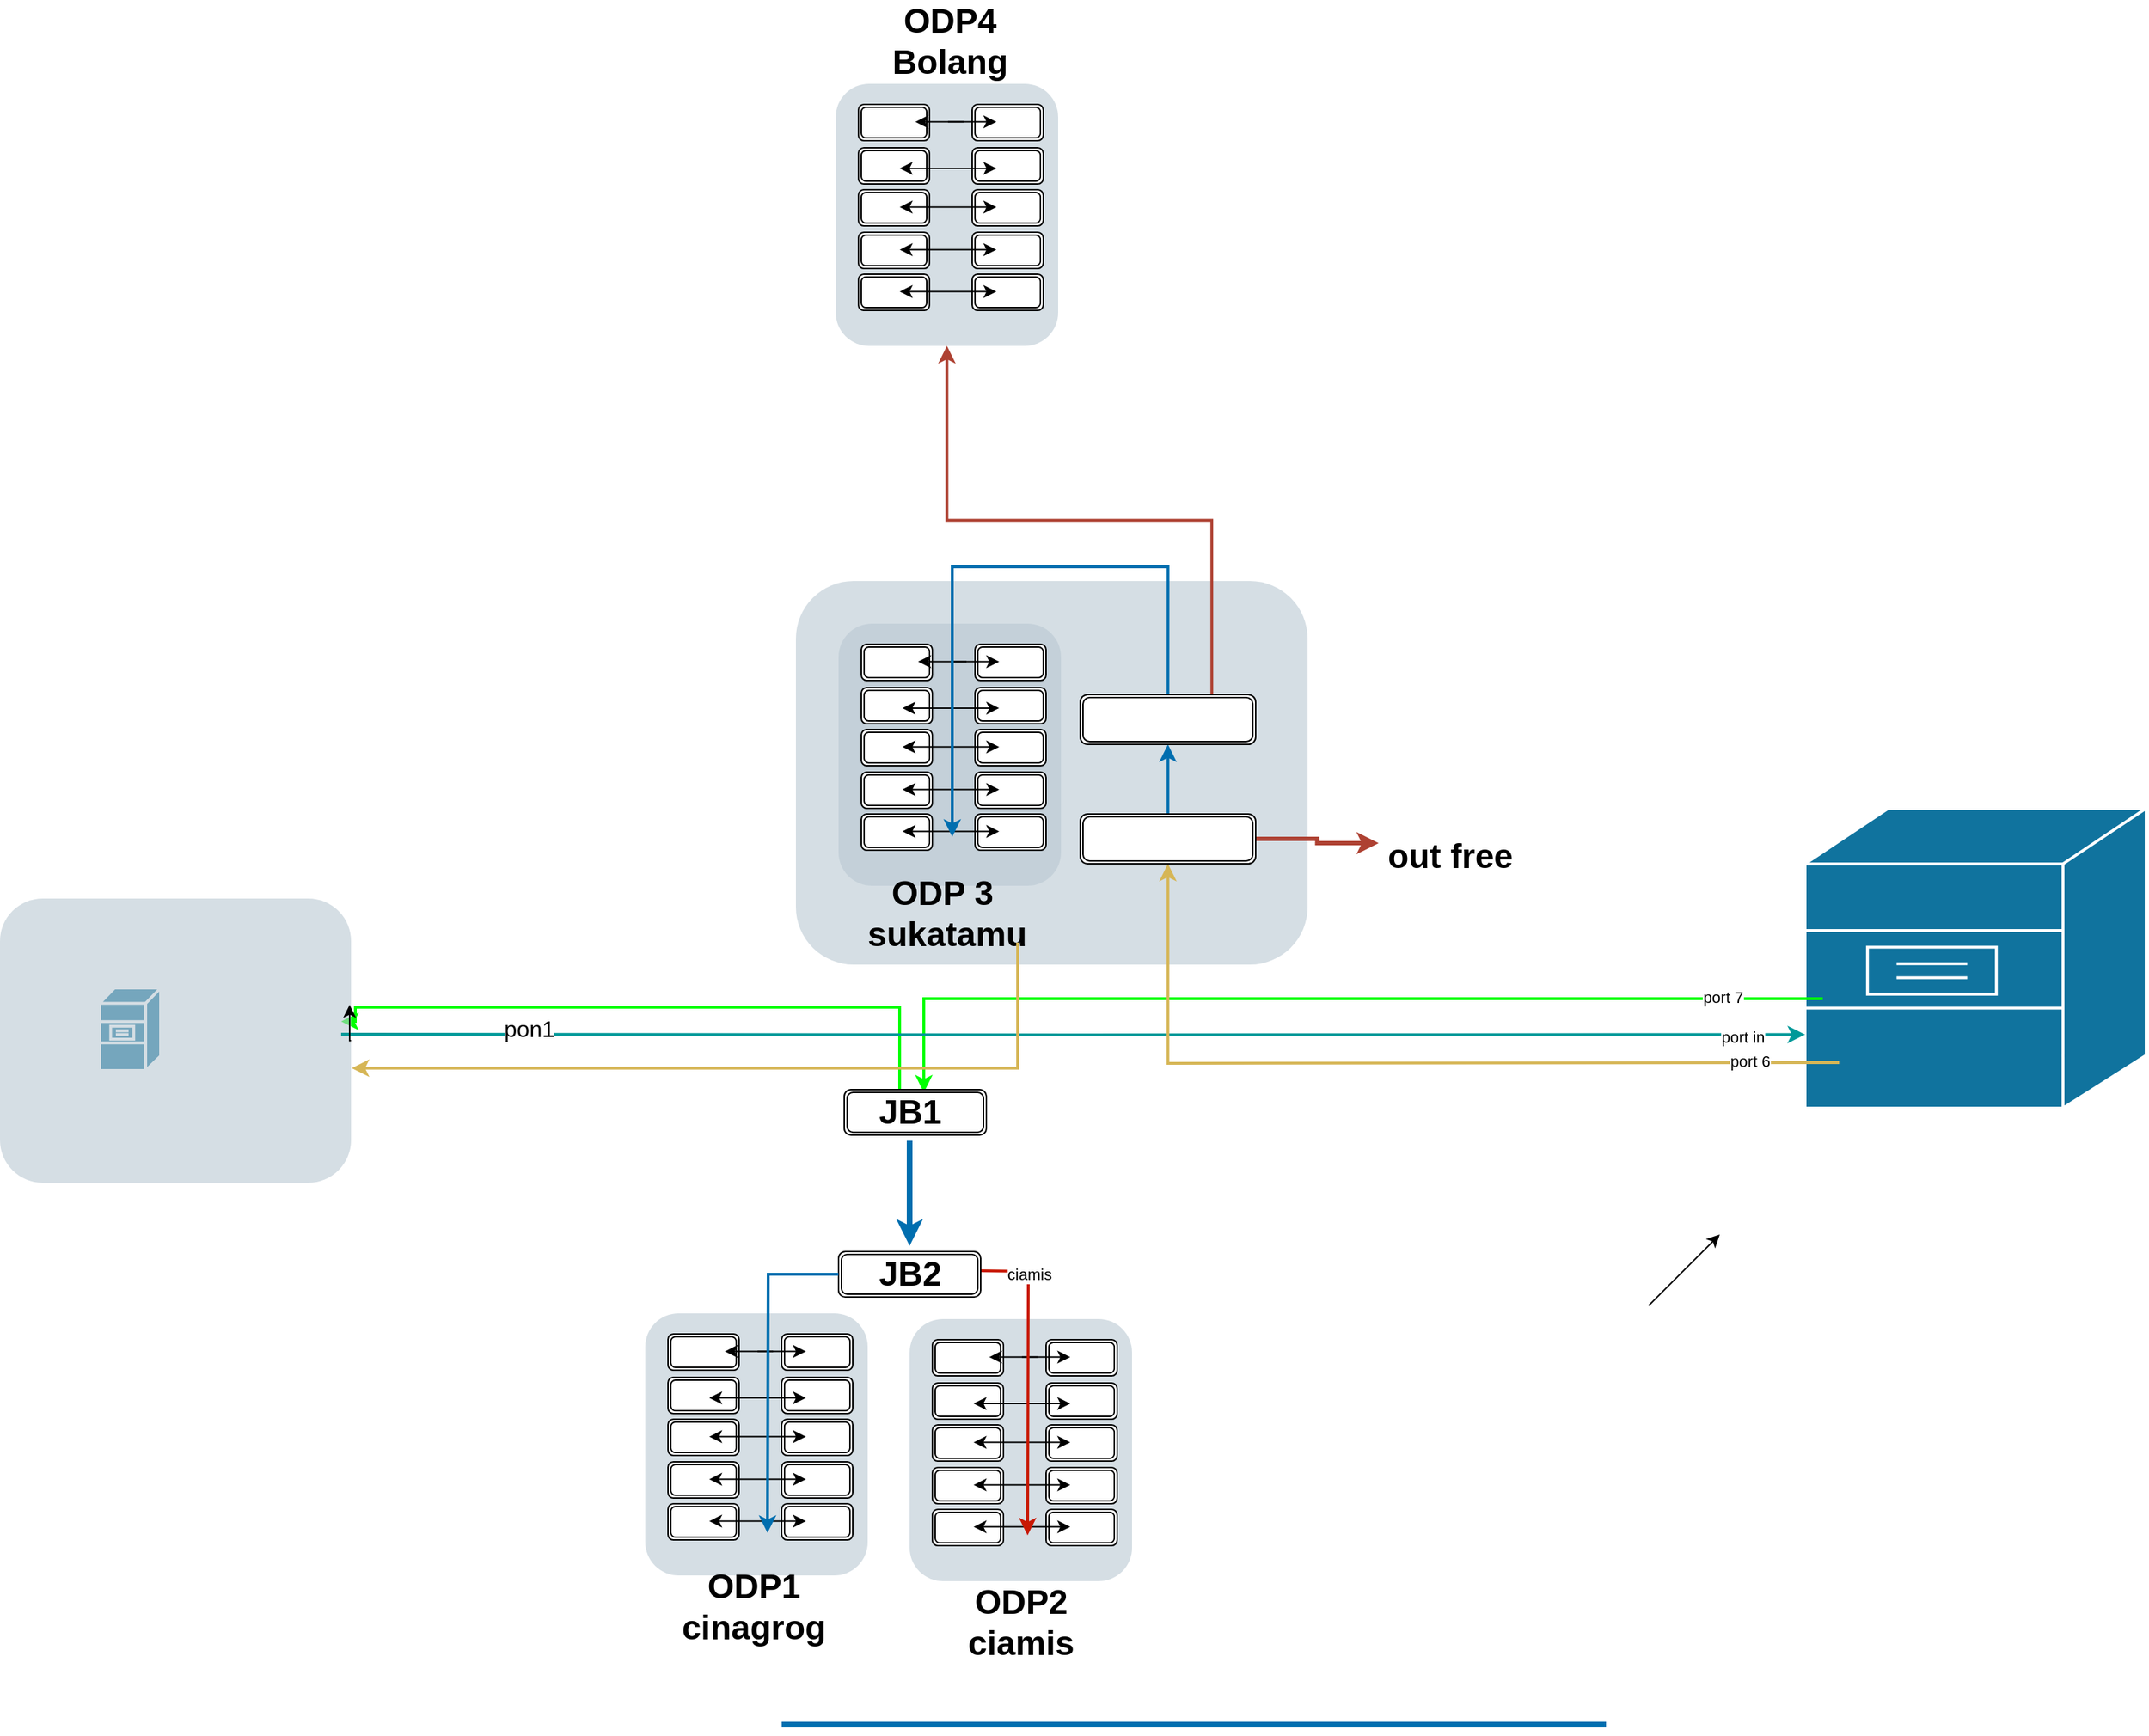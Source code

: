 <mxfile version="23.1.1" type="github">
  <diagram id="6a731a19-8d31-9384-78a2-239565b7b9f0" name="Page-1">
    <mxGraphModel dx="1360" dy="1476" grid="1" gridSize="10" guides="1" tooltips="1" connect="1" arrows="1" fold="1" page="1" pageScale="1" pageWidth="827" pageHeight="1169" background="none" math="0" shadow="0">
      <root>
        <mxCell id="0" />
        <mxCell id="1" parent="0" />
        <mxCell id="_wUpT-qRUACcPQjbF1xC-2463" value="" style="rounded=1;whiteSpace=wrap;html=1;strokeColor=none;fillColor=#BAC8D3;fontSize=24;fontColor=#23445D;align=center;opacity=60;" vertex="1" parent="1">
          <mxGeometry x="70" y="10" width="360" height="270" as="geometry" />
        </mxCell>
        <mxCell id="_wUpT-qRUACcPQjbF1xC-2302" value="" style="rounded=1;whiteSpace=wrap;html=1;strokeColor=none;fillColor=#BAC8D3;fontSize=24;fontColor=#23445D;align=center;opacity=60;movable=0;resizable=0;rotatable=0;deletable=0;editable=0;locked=1;connectable=0;" vertex="1" parent="1">
          <mxGeometry x="-36" y="525.5" width="156.5" height="184.5" as="geometry" />
        </mxCell>
        <mxCell id="2099" value="" style="shape=mxgraph.cisco.servers.file_server;html=1;dashed=0;fillColor=#10739E;strokeColor=#ffffff;strokeWidth=2;verticalLabelPosition=bottom;verticalAlign=top;fontFamily=Helvetica;fontSize=36;fontColor=#FFB366" parent="1" vertex="1">
          <mxGeometry x="-420" y="296.5" width="43" height="58" as="geometry" />
        </mxCell>
        <mxCell id="_wUpT-qRUACcPQjbF1xC-2261" value="" style="shape=mxgraph.cisco.servers.file_server;html=1;dashed=0;fillColor=#10739E;strokeColor=#ffffff;strokeWidth=2;verticalLabelPosition=bottom;verticalAlign=top;fontFamily=Helvetica;fontSize=36;fontColor=#FFB366" vertex="1" parent="1">
          <mxGeometry x="780" y="170" width="240" height="211" as="geometry" />
        </mxCell>
        <mxCell id="_wUpT-qRUACcPQjbF1xC-2272" value="" style="line;html=1;strokeColor=#006EAF;fillColor=#1ba1e2;fontColor=#ffffff;" vertex="1" parent="1">
          <mxGeometry x="60" y="810" width="580" height="10" as="geometry" />
        </mxCell>
        <mxCell id="_wUpT-qRUACcPQjbF1xC-2286" value="" style="endArrow=classic;html=1;rounded=0;" edge="1" parent="1">
          <mxGeometry width="50" height="50" relative="1" as="geometry">
            <mxPoint x="670" y="520" as="sourcePoint" />
            <mxPoint x="720" y="470" as="targetPoint" />
          </mxGeometry>
        </mxCell>
        <mxCell id="_wUpT-qRUACcPQjbF1xC-2288" style="edgeStyle=orthogonalEdgeStyle;rounded=0;orthogonalLoop=1;jettySize=auto;html=1;fillColor=#008a00;strokeColor=#00FF00;strokeWidth=2;" edge="1" parent="1">
          <mxGeometry relative="1" as="geometry">
            <mxPoint x="-250" y="320" as="targetPoint" />
            <mxPoint x="143" y="380" as="sourcePoint" />
            <Array as="points">
              <mxPoint x="143" y="310" />
              <mxPoint x="-240" y="310" />
            </Array>
          </mxGeometry>
        </mxCell>
        <mxCell id="_wUpT-qRUACcPQjbF1xC-2290" value="" style="shape=ext;double=1;rounded=1;whiteSpace=wrap;html=1;movable=0;resizable=0;rotatable=0;deletable=0;editable=0;locked=1;connectable=0;" vertex="1" parent="1">
          <mxGeometry x="60" y="659.5" width="50" height="25.5" as="geometry" />
        </mxCell>
        <mxCell id="_wUpT-qRUACcPQjbF1xC-2291" value="" style="shape=ext;double=1;rounded=1;whiteSpace=wrap;html=1;movable=0;resizable=0;rotatable=0;deletable=0;editable=0;locked=1;connectable=0;" vertex="1" parent="1">
          <mxGeometry x="60" y="540" width="50" height="25.5" as="geometry" />
        </mxCell>
        <mxCell id="_wUpT-qRUACcPQjbF1xC-2292" value="" style="shape=ext;double=1;rounded=1;whiteSpace=wrap;html=1;movable=0;resizable=0;rotatable=0;deletable=0;editable=0;locked=1;connectable=0;" vertex="1" parent="1">
          <mxGeometry x="60" y="570.5" width="50" height="25.5" as="geometry" />
        </mxCell>
        <mxCell id="_wUpT-qRUACcPQjbF1xC-2293" value="" style="shape=ext;double=1;rounded=1;whiteSpace=wrap;html=1;movable=0;resizable=0;rotatable=0;deletable=0;editable=0;locked=1;connectable=0;" vertex="1" parent="1">
          <mxGeometry x="60" y="600" width="50" height="25.5" as="geometry" />
        </mxCell>
        <mxCell id="_wUpT-qRUACcPQjbF1xC-2294" value="" style="shape=ext;double=1;rounded=1;whiteSpace=wrap;html=1;movable=0;resizable=0;rotatable=0;deletable=0;editable=0;locked=1;connectable=0;" vertex="1" parent="1">
          <mxGeometry x="60" y="630" width="50" height="25.5" as="geometry" />
        </mxCell>
        <mxCell id="_wUpT-qRUACcPQjbF1xC-2297" value="" style="shape=ext;double=1;rounded=1;whiteSpace=wrap;html=1;movable=0;resizable=0;rotatable=0;deletable=0;editable=0;locked=1;connectable=0;" vertex="1" parent="1">
          <mxGeometry x="-20" y="659.5" width="50" height="25.5" as="geometry" />
        </mxCell>
        <mxCell id="_wUpT-qRUACcPQjbF1xC-2298" value="" style="shape=ext;double=1;rounded=1;whiteSpace=wrap;html=1;movable=0;resizable=0;rotatable=0;deletable=0;editable=0;locked=1;connectable=0;" vertex="1" parent="1">
          <mxGeometry x="-20" y="540" width="50" height="25.5" as="geometry" />
        </mxCell>
        <mxCell id="_wUpT-qRUACcPQjbF1xC-2299" value="" style="shape=ext;double=1;rounded=1;whiteSpace=wrap;html=1;movable=0;resizable=0;rotatable=0;deletable=0;editable=0;locked=1;connectable=0;" vertex="1" parent="1">
          <mxGeometry x="-20" y="570.5" width="50" height="25.5" as="geometry" />
        </mxCell>
        <mxCell id="_wUpT-qRUACcPQjbF1xC-2300" value="" style="shape=ext;double=1;rounded=1;whiteSpace=wrap;html=1;movable=0;resizable=0;rotatable=0;deletable=0;editable=0;locked=1;connectable=0;" vertex="1" parent="1">
          <mxGeometry x="-20" y="600" width="50" height="25.5" as="geometry" />
        </mxCell>
        <mxCell id="_wUpT-qRUACcPQjbF1xC-2301" value="" style="shape=ext;double=1;rounded=1;whiteSpace=wrap;html=1;movable=0;resizable=0;rotatable=0;deletable=0;editable=0;locked=1;connectable=0;" vertex="1" parent="1">
          <mxGeometry x="-20" y="630" width="50" height="25.5" as="geometry" />
        </mxCell>
        <mxCell id="_wUpT-qRUACcPQjbF1xC-2312" value="" style="endArrow=classic;html=1;rounded=0;movable=0;resizable=0;rotatable=0;deletable=0;editable=0;locked=1;connectable=0;" edge="1" parent="1">
          <mxGeometry width="50" height="50" relative="1" as="geometry">
            <mxPoint x="43" y="585" as="sourcePoint" />
            <mxPoint x="77" y="585" as="targetPoint" />
          </mxGeometry>
        </mxCell>
        <mxCell id="_wUpT-qRUACcPQjbF1xC-2313" value="" style="endArrow=classic;html=1;rounded=0;movable=0;resizable=0;rotatable=0;deletable=0;editable=0;locked=1;connectable=0;" edge="1" parent="1">
          <mxGeometry width="50" height="50" relative="1" as="geometry">
            <mxPoint x="43" y="671.77" as="sourcePoint" />
            <mxPoint x="77" y="671.77" as="targetPoint" />
          </mxGeometry>
        </mxCell>
        <mxCell id="_wUpT-qRUACcPQjbF1xC-2314" value="" style="endArrow=classic;html=1;rounded=0;movable=0;resizable=0;rotatable=0;deletable=0;editable=0;locked=1;connectable=0;" edge="1" parent="1">
          <mxGeometry width="50" height="50" relative="1" as="geometry">
            <mxPoint x="43" y="642.27" as="sourcePoint" />
            <mxPoint x="77" y="642.27" as="targetPoint" />
          </mxGeometry>
        </mxCell>
        <mxCell id="_wUpT-qRUACcPQjbF1xC-2315" value="" style="endArrow=classic;html=1;rounded=0;movable=0;resizable=0;rotatable=0;deletable=0;editable=0;locked=1;connectable=0;" edge="1" parent="1">
          <mxGeometry width="50" height="50" relative="1" as="geometry">
            <mxPoint x="43" y="612.27" as="sourcePoint" />
            <mxPoint x="77" y="612.27" as="targetPoint" />
          </mxGeometry>
        </mxCell>
        <mxCell id="_wUpT-qRUACcPQjbF1xC-2316" value="" style="endArrow=classic;html=1;rounded=0;movable=0;resizable=0;rotatable=0;deletable=0;editable=0;locked=1;connectable=0;" edge="1" parent="1">
          <mxGeometry width="50" height="50" relative="1" as="geometry">
            <mxPoint x="54" y="552.27" as="sourcePoint" />
            <mxPoint x="20" y="552.27" as="targetPoint" />
          </mxGeometry>
        </mxCell>
        <mxCell id="_wUpT-qRUACcPQjbF1xC-2317" value="" style="endArrow=classic;html=1;rounded=0;movable=0;resizable=0;rotatable=0;deletable=0;editable=0;locked=1;connectable=0;" edge="1" parent="1">
          <mxGeometry width="50" height="50" relative="1" as="geometry">
            <mxPoint x="43" y="585" as="sourcePoint" />
            <mxPoint x="9" y="585" as="targetPoint" />
          </mxGeometry>
        </mxCell>
        <mxCell id="_wUpT-qRUACcPQjbF1xC-2318" value="" style="endArrow=classic;html=1;rounded=0;movable=0;resizable=0;rotatable=0;deletable=0;editable=0;locked=1;connectable=0;" edge="1" parent="1">
          <mxGeometry width="50" height="50" relative="1" as="geometry">
            <mxPoint x="43" y="612.27" as="sourcePoint" />
            <mxPoint x="9" y="612.27" as="targetPoint" />
          </mxGeometry>
        </mxCell>
        <mxCell id="_wUpT-qRUACcPQjbF1xC-2319" value="" style="endArrow=classic;html=1;rounded=0;movable=0;resizable=0;rotatable=0;deletable=0;editable=0;locked=1;connectable=0;" edge="1" parent="1">
          <mxGeometry width="50" height="50" relative="1" as="geometry">
            <mxPoint x="43" y="642.27" as="sourcePoint" />
            <mxPoint x="9" y="642.27" as="targetPoint" />
          </mxGeometry>
        </mxCell>
        <mxCell id="_wUpT-qRUACcPQjbF1xC-2320" value="" style="endArrow=classic;html=1;rounded=0;movable=0;resizable=0;rotatable=0;deletable=0;editable=0;locked=1;connectable=0;" edge="1" parent="1">
          <mxGeometry width="50" height="50" relative="1" as="geometry">
            <mxPoint x="43" y="671.77" as="sourcePoint" />
            <mxPoint x="9" y="671.77" as="targetPoint" />
          </mxGeometry>
        </mxCell>
        <mxCell id="_wUpT-qRUACcPQjbF1xC-2274" value="" style="endArrow=classic;html=1;rounded=0;movable=0;resizable=0;rotatable=0;deletable=0;editable=0;locked=1;connectable=0;" edge="1" parent="1">
          <mxGeometry width="50" height="50" relative="1" as="geometry">
            <mxPoint x="43" y="552.27" as="sourcePoint" />
            <mxPoint x="77" y="552.27" as="targetPoint" />
          </mxGeometry>
        </mxCell>
        <mxCell id="_wUpT-qRUACcPQjbF1xC-2321" value="" style="rounded=1;whiteSpace=wrap;html=1;strokeColor=none;fillColor=#BAC8D3;fontSize=24;fontColor=#23445D;align=center;opacity=60;movable=0;resizable=0;rotatable=0;deletable=0;editable=0;locked=1;connectable=0;" vertex="1" parent="1">
          <mxGeometry x="150" y="529.5" width="156.5" height="184.5" as="geometry" />
        </mxCell>
        <mxCell id="_wUpT-qRUACcPQjbF1xC-2322" value="" style="shape=ext;double=1;rounded=1;whiteSpace=wrap;html=1;movable=0;resizable=0;rotatable=0;deletable=0;editable=0;locked=1;connectable=0;" vertex="1" parent="1">
          <mxGeometry x="246" y="663.5" width="50" height="25.5" as="geometry" />
        </mxCell>
        <mxCell id="_wUpT-qRUACcPQjbF1xC-2323" value="" style="shape=ext;double=1;rounded=1;whiteSpace=wrap;html=1;movable=0;resizable=0;rotatable=0;deletable=0;editable=0;locked=1;connectable=0;" vertex="1" parent="1">
          <mxGeometry x="246" y="544" width="50" height="25.5" as="geometry" />
        </mxCell>
        <mxCell id="_wUpT-qRUACcPQjbF1xC-2324" value="" style="shape=ext;double=1;rounded=1;whiteSpace=wrap;html=1;movable=0;resizable=0;rotatable=0;deletable=0;editable=0;locked=1;connectable=0;" vertex="1" parent="1">
          <mxGeometry x="246" y="574.5" width="50" height="25.5" as="geometry" />
        </mxCell>
        <mxCell id="_wUpT-qRUACcPQjbF1xC-2325" value="" style="shape=ext;double=1;rounded=1;whiteSpace=wrap;html=1;movable=0;resizable=0;rotatable=0;deletable=0;editable=0;locked=1;connectable=0;" vertex="1" parent="1">
          <mxGeometry x="246" y="604" width="50" height="25.5" as="geometry" />
        </mxCell>
        <mxCell id="_wUpT-qRUACcPQjbF1xC-2326" value="" style="shape=ext;double=1;rounded=1;whiteSpace=wrap;html=1;movable=0;resizable=0;rotatable=0;deletable=0;editable=0;locked=1;connectable=0;" vertex="1" parent="1">
          <mxGeometry x="246" y="634" width="50" height="25.5" as="geometry" />
        </mxCell>
        <mxCell id="_wUpT-qRUACcPQjbF1xC-2327" value="" style="shape=ext;double=1;rounded=1;whiteSpace=wrap;html=1;movable=0;resizable=0;rotatable=0;deletable=0;editable=0;locked=1;connectable=0;" vertex="1" parent="1">
          <mxGeometry x="166" y="663.5" width="50" height="25.5" as="geometry" />
        </mxCell>
        <mxCell id="_wUpT-qRUACcPQjbF1xC-2328" value="" style="shape=ext;double=1;rounded=1;whiteSpace=wrap;html=1;movable=0;resizable=0;rotatable=0;deletable=0;editable=0;locked=1;connectable=0;" vertex="1" parent="1">
          <mxGeometry x="166" y="544" width="50" height="25.5" as="geometry" />
        </mxCell>
        <mxCell id="_wUpT-qRUACcPQjbF1xC-2329" value="" style="shape=ext;double=1;rounded=1;whiteSpace=wrap;html=1;movable=0;resizable=0;rotatable=0;deletable=0;editable=0;locked=1;connectable=0;" vertex="1" parent="1">
          <mxGeometry x="166" y="574.5" width="50" height="25.5" as="geometry" />
        </mxCell>
        <mxCell id="_wUpT-qRUACcPQjbF1xC-2330" value="" style="shape=ext;double=1;rounded=1;whiteSpace=wrap;html=1;movable=0;resizable=0;rotatable=0;deletable=0;editable=0;locked=1;connectable=0;" vertex="1" parent="1">
          <mxGeometry x="166" y="604" width="50" height="25.5" as="geometry" />
        </mxCell>
        <mxCell id="_wUpT-qRUACcPQjbF1xC-2331" value="" style="shape=ext;double=1;rounded=1;whiteSpace=wrap;html=1;movable=0;resizable=0;rotatable=0;deletable=0;editable=0;locked=1;connectable=0;" vertex="1" parent="1">
          <mxGeometry x="166" y="634" width="50" height="25.5" as="geometry" />
        </mxCell>
        <mxCell id="_wUpT-qRUACcPQjbF1xC-2332" value="" style="endArrow=classic;html=1;rounded=0;movable=0;resizable=0;rotatable=0;deletable=0;editable=0;locked=1;connectable=0;" edge="1" parent="1">
          <mxGeometry width="50" height="50" relative="1" as="geometry">
            <mxPoint x="229" y="589" as="sourcePoint" />
            <mxPoint x="263" y="589" as="targetPoint" />
          </mxGeometry>
        </mxCell>
        <mxCell id="_wUpT-qRUACcPQjbF1xC-2333" value="" style="endArrow=classic;html=1;rounded=0;movable=0;resizable=0;rotatable=0;deletable=0;editable=0;locked=1;connectable=0;" edge="1" parent="1">
          <mxGeometry width="50" height="50" relative="1" as="geometry">
            <mxPoint x="229" y="675.77" as="sourcePoint" />
            <mxPoint x="263" y="675.77" as="targetPoint" />
          </mxGeometry>
        </mxCell>
        <mxCell id="_wUpT-qRUACcPQjbF1xC-2334" value="" style="endArrow=classic;html=1;rounded=0;movable=0;resizable=0;rotatable=0;deletable=0;editable=0;locked=1;connectable=0;" edge="1" parent="1">
          <mxGeometry width="50" height="50" relative="1" as="geometry">
            <mxPoint x="229" y="646.27" as="sourcePoint" />
            <mxPoint x="263" y="646.27" as="targetPoint" />
          </mxGeometry>
        </mxCell>
        <mxCell id="_wUpT-qRUACcPQjbF1xC-2335" value="" style="endArrow=classic;html=1;rounded=0;movable=0;resizable=0;rotatable=0;deletable=0;editable=0;locked=1;connectable=0;" edge="1" parent="1">
          <mxGeometry width="50" height="50" relative="1" as="geometry">
            <mxPoint x="229" y="616.27" as="sourcePoint" />
            <mxPoint x="263" y="616.27" as="targetPoint" />
          </mxGeometry>
        </mxCell>
        <mxCell id="_wUpT-qRUACcPQjbF1xC-2336" value="" style="endArrow=classic;html=1;rounded=0;movable=0;resizable=0;rotatable=0;deletable=0;editable=0;locked=1;connectable=0;" edge="1" parent="1">
          <mxGeometry width="50" height="50" relative="1" as="geometry">
            <mxPoint x="240" y="556.27" as="sourcePoint" />
            <mxPoint x="206" y="556.27" as="targetPoint" />
          </mxGeometry>
        </mxCell>
        <mxCell id="_wUpT-qRUACcPQjbF1xC-2337" value="" style="endArrow=classic;html=1;rounded=0;movable=0;resizable=0;rotatable=0;deletable=0;editable=0;locked=1;connectable=0;" edge="1" parent="1">
          <mxGeometry width="50" height="50" relative="1" as="geometry">
            <mxPoint x="229" y="589" as="sourcePoint" />
            <mxPoint x="195" y="589" as="targetPoint" />
          </mxGeometry>
        </mxCell>
        <mxCell id="_wUpT-qRUACcPQjbF1xC-2338" value="" style="endArrow=classic;html=1;rounded=0;movable=0;resizable=0;rotatable=0;deletable=0;editable=0;locked=1;connectable=0;" edge="1" parent="1">
          <mxGeometry width="50" height="50" relative="1" as="geometry">
            <mxPoint x="229" y="616.27" as="sourcePoint" />
            <mxPoint x="195" y="616.27" as="targetPoint" />
          </mxGeometry>
        </mxCell>
        <mxCell id="_wUpT-qRUACcPQjbF1xC-2339" value="" style="endArrow=classic;html=1;rounded=0;movable=0;resizable=0;rotatable=0;deletable=0;editable=0;locked=1;connectable=0;" edge="1" parent="1">
          <mxGeometry width="50" height="50" relative="1" as="geometry">
            <mxPoint x="229" y="646.27" as="sourcePoint" />
            <mxPoint x="195" y="646.27" as="targetPoint" />
          </mxGeometry>
        </mxCell>
        <mxCell id="_wUpT-qRUACcPQjbF1xC-2340" value="" style="endArrow=classic;html=1;rounded=0;movable=0;resizable=0;rotatable=0;deletable=0;editable=0;locked=1;connectable=0;" edge="1" parent="1">
          <mxGeometry width="50" height="50" relative="1" as="geometry">
            <mxPoint x="229" y="675.77" as="sourcePoint" />
            <mxPoint x="195" y="675.77" as="targetPoint" />
          </mxGeometry>
        </mxCell>
        <mxCell id="_wUpT-qRUACcPQjbF1xC-2341" value="" style="endArrow=classic;html=1;rounded=0;movable=0;resizable=0;rotatable=0;deletable=0;editable=0;locked=1;connectable=0;" edge="1" parent="1">
          <mxGeometry width="50" height="50" relative="1" as="geometry">
            <mxPoint x="229" y="556.27" as="sourcePoint" />
            <mxPoint x="263" y="556.27" as="targetPoint" />
          </mxGeometry>
        </mxCell>
        <mxCell id="_wUpT-qRUACcPQjbF1xC-2342" style="edgeStyle=orthogonalEdgeStyle;rounded=0;orthogonalLoop=1;jettySize=auto;html=1;fillColor=#fad9d5;strokeColor=#C81804;strokeWidth=2;movable=1;resizable=1;rotatable=1;deletable=1;editable=1;locked=0;connectable=1;" edge="1" parent="1">
          <mxGeometry relative="1" as="geometry">
            <mxPoint x="233" y="681.75" as="targetPoint" />
            <mxPoint x="197" y="495.524" as="sourcePoint" />
          </mxGeometry>
        </mxCell>
        <mxCell id="_wUpT-qRUACcPQjbF1xC-2344" value="ciamis&lt;br&gt;" style="edgeLabel;html=1;align=center;verticalAlign=middle;resizable=0;points=[];movable=0;rotatable=0;deletable=0;editable=0;locked=1;connectable=0;" vertex="1" connectable="0" parent="_wUpT-qRUACcPQjbF1xC-2342">
          <mxGeometry x="-0.654" relative="1" as="geometry">
            <mxPoint as="offset" />
          </mxGeometry>
        </mxCell>
        <mxCell id="_wUpT-qRUACcPQjbF1xC-2345" value="ODP1&lt;br&gt;cinagrog&lt;br&gt;" style="text;strokeColor=none;fillColor=none;html=1;fontSize=24;fontStyle=1;verticalAlign=middle;align=center;movable=1;resizable=1;rotatable=1;deletable=1;editable=1;locked=0;connectable=1;" vertex="1" parent="1">
          <mxGeometry x="-10" y="712" width="100" height="40" as="geometry" />
        </mxCell>
        <mxCell id="_wUpT-qRUACcPQjbF1xC-2346" value="ODP2&lt;br&gt;ciamis" style="text;strokeColor=none;fillColor=none;html=1;fontSize=24;fontStyle=1;verticalAlign=middle;align=center;movable=1;resizable=1;rotatable=1;deletable=1;editable=1;locked=0;connectable=1;" vertex="1" parent="1">
          <mxGeometry x="178.25" y="723" width="100" height="40" as="geometry" />
        </mxCell>
        <mxCell id="_wUpT-qRUACcPQjbF1xC-2347" value="" style="edgeStyle=orthogonalEdgeStyle;rounded=0;orthogonalLoop=1;jettySize=auto;html=1;exitX=0.052;exitY=0.635;exitDx=0;exitDy=0;exitPerimeter=0;fillColor=#008a00;strokeColor=#00FF00;strokeWidth=2;" edge="1" parent="1" source="_wUpT-qRUACcPQjbF1xC-2261">
          <mxGeometry relative="1" as="geometry">
            <mxPoint x="160" y="370" as="targetPoint" />
            <mxPoint x="786" y="340" as="sourcePoint" />
            <Array as="points">
              <mxPoint x="160" y="304" />
            </Array>
          </mxGeometry>
        </mxCell>
        <mxCell id="_wUpT-qRUACcPQjbF1xC-2505" value="port 7" style="edgeLabel;html=1;align=center;verticalAlign=middle;resizable=0;points=[];" vertex="1" connectable="0" parent="_wUpT-qRUACcPQjbF1xC-2347">
          <mxGeometry x="-0.795" y="-1" relative="1" as="geometry">
            <mxPoint x="1" as="offset" />
          </mxGeometry>
        </mxCell>
        <mxCell id="2095" value="" style="rounded=1;whiteSpace=wrap;html=1;strokeColor=none;fillColor=#BAC8D3;fontSize=24;fontColor=#23445D;align=center;opacity=60;" parent="1" vertex="1">
          <mxGeometry x="-490" y="233.5" width="247" height="200" as="geometry" />
        </mxCell>
        <mxCell id="_wUpT-qRUACcPQjbF1xC-2348" value="" style="edgeStyle=orthogonalEdgeStyle;rounded=0;orthogonalLoop=1;jettySize=auto;html=1;fillColor=#008a00;strokeColor=#009999;strokeWidth=2;" edge="1" parent="1">
          <mxGeometry relative="1" as="geometry">
            <mxPoint x="780" y="329.23" as="targetPoint" />
            <mxPoint x="-250" y="329" as="sourcePoint" />
          </mxGeometry>
        </mxCell>
        <mxCell id="_wUpT-qRUACcPQjbF1xC-2504" value="&lt;font style=&quot;font-size: 16px;&quot;&gt;pon1&lt;/font&gt;" style="edgeLabel;html=1;align=center;verticalAlign=middle;resizable=0;points=[];" vertex="1" connectable="0" parent="_wUpT-qRUACcPQjbF1xC-2348">
          <mxGeometry x="-0.744" y="4" relative="1" as="geometry">
            <mxPoint as="offset" />
          </mxGeometry>
        </mxCell>
        <mxCell id="_wUpT-qRUACcPQjbF1xC-2506" value="port in" style="edgeLabel;html=1;align=center;verticalAlign=middle;resizable=0;points=[];" vertex="1" connectable="0" parent="_wUpT-qRUACcPQjbF1xC-2348">
          <mxGeometry x="0.915" y="-1" relative="1" as="geometry">
            <mxPoint x="-1" as="offset" />
          </mxGeometry>
        </mxCell>
        <mxCell id="_wUpT-qRUACcPQjbF1xC-2349" value="" style="edgeStyle=orthogonalEdgeStyle;rounded=0;orthogonalLoop=1;jettySize=auto;html=1;exitX=0.052;exitY=0.635;exitDx=0;exitDy=0;exitPerimeter=0;fillColor=#fff2cc;strokeColor=#d6b656;strokeWidth=2;gradientColor=#ffd966;" edge="1" parent="1" target="_wUpT-qRUACcPQjbF1xC-2467">
          <mxGeometry relative="1" as="geometry">
            <mxPoint x="268" y="300" as="targetPoint" />
            <mxPoint x="804" y="348.98" as="sourcePoint" />
          </mxGeometry>
        </mxCell>
        <mxCell id="_wUpT-qRUACcPQjbF1xC-2507" value="port 6" style="edgeLabel;html=1;align=center;verticalAlign=middle;resizable=0;points=[];" vertex="1" connectable="0" parent="_wUpT-qRUACcPQjbF1xC-2349">
          <mxGeometry x="-0.793" y="-1" relative="1" as="geometry">
            <mxPoint as="offset" />
          </mxGeometry>
        </mxCell>
        <mxCell id="_wUpT-qRUACcPQjbF1xC-2397" value="" style="rounded=1;whiteSpace=wrap;html=1;strokeColor=none;fillColor=#BAC8D3;fontSize=24;fontColor=#23445D;align=center;opacity=60;movable=1;resizable=1;rotatable=1;deletable=1;editable=1;locked=0;connectable=1;" vertex="1" parent="1">
          <mxGeometry x="100" y="39.98" width="156.5" height="184.5" as="geometry" />
        </mxCell>
        <mxCell id="_wUpT-qRUACcPQjbF1xC-2400" value="" style="shape=ext;double=1;rounded=1;whiteSpace=wrap;html=1;movable=1;resizable=1;rotatable=1;deletable=1;editable=1;locked=0;connectable=1;" vertex="1" parent="1">
          <mxGeometry x="196" y="173.98" width="50" height="25.5" as="geometry" />
        </mxCell>
        <mxCell id="_wUpT-qRUACcPQjbF1xC-2401" value="" style="shape=ext;double=1;rounded=1;whiteSpace=wrap;html=1;movable=1;resizable=1;rotatable=1;deletable=1;editable=1;locked=0;connectable=1;" vertex="1" parent="1">
          <mxGeometry x="196" y="54.48" width="50" height="25.5" as="geometry" />
        </mxCell>
        <mxCell id="_wUpT-qRUACcPQjbF1xC-2402" value="" style="shape=ext;double=1;rounded=1;whiteSpace=wrap;html=1;movable=1;resizable=1;rotatable=1;deletable=1;editable=1;locked=0;connectable=1;" vertex="1" parent="1">
          <mxGeometry x="196" y="84.98" width="50" height="25.5" as="geometry" />
        </mxCell>
        <mxCell id="_wUpT-qRUACcPQjbF1xC-2403" value="" style="shape=ext;double=1;rounded=1;whiteSpace=wrap;html=1;movable=1;resizable=1;rotatable=1;deletable=1;editable=1;locked=0;connectable=1;" vertex="1" parent="1">
          <mxGeometry x="196" y="114.48" width="50" height="25.5" as="geometry" />
        </mxCell>
        <mxCell id="_wUpT-qRUACcPQjbF1xC-2404" value="" style="shape=ext;double=1;rounded=1;whiteSpace=wrap;html=1;movable=1;resizable=1;rotatable=1;deletable=1;editable=1;locked=0;connectable=1;" vertex="1" parent="1">
          <mxGeometry x="196" y="144.48" width="50" height="25.5" as="geometry" />
        </mxCell>
        <mxCell id="_wUpT-qRUACcPQjbF1xC-2405" value="" style="shape=ext;double=1;rounded=1;whiteSpace=wrap;html=1;movable=1;resizable=1;rotatable=1;deletable=1;editable=1;locked=0;connectable=1;" vertex="1" parent="1">
          <mxGeometry x="116" y="173.98" width="50" height="25.5" as="geometry" />
        </mxCell>
        <mxCell id="_wUpT-qRUACcPQjbF1xC-2406" value="" style="shape=ext;double=1;rounded=1;whiteSpace=wrap;html=1;movable=1;resizable=1;rotatable=1;deletable=1;editable=1;locked=0;connectable=1;" vertex="1" parent="1">
          <mxGeometry x="116" y="54.48" width="50" height="25.5" as="geometry" />
        </mxCell>
        <mxCell id="_wUpT-qRUACcPQjbF1xC-2407" value="" style="shape=ext;double=1;rounded=1;whiteSpace=wrap;html=1;movable=1;resizable=1;rotatable=1;deletable=1;editable=1;locked=0;connectable=1;" vertex="1" parent="1">
          <mxGeometry x="116" y="84.98" width="50" height="25.5" as="geometry" />
        </mxCell>
        <mxCell id="_wUpT-qRUACcPQjbF1xC-2408" value="" style="shape=ext;double=1;rounded=1;whiteSpace=wrap;html=1;movable=1;resizable=1;rotatable=1;deletable=1;editable=1;locked=0;connectable=1;" vertex="1" parent="1">
          <mxGeometry x="116" y="114.48" width="50" height="25.5" as="geometry" />
        </mxCell>
        <mxCell id="_wUpT-qRUACcPQjbF1xC-2409" value="" style="shape=ext;double=1;rounded=1;whiteSpace=wrap;html=1;movable=1;resizable=1;rotatable=1;deletable=1;editable=1;locked=0;connectable=1;" vertex="1" parent="1">
          <mxGeometry x="116" y="144.48" width="50" height="25.5" as="geometry" />
        </mxCell>
        <mxCell id="_wUpT-qRUACcPQjbF1xC-2410" value="" style="endArrow=classic;html=1;rounded=0;movable=1;resizable=1;rotatable=1;deletable=1;editable=1;locked=0;connectable=1;" edge="1" parent="1">
          <mxGeometry width="50" height="50" relative="1" as="geometry">
            <mxPoint x="179" y="99.48" as="sourcePoint" />
            <mxPoint x="213" y="99.48" as="targetPoint" />
          </mxGeometry>
        </mxCell>
        <mxCell id="_wUpT-qRUACcPQjbF1xC-2411" value="" style="endArrow=classic;html=1;rounded=0;movable=1;resizable=1;rotatable=1;deletable=1;editable=1;locked=0;connectable=1;" edge="1" parent="1">
          <mxGeometry width="50" height="50" relative="1" as="geometry">
            <mxPoint x="179" y="186.25" as="sourcePoint" />
            <mxPoint x="213" y="186.25" as="targetPoint" />
          </mxGeometry>
        </mxCell>
        <mxCell id="_wUpT-qRUACcPQjbF1xC-2412" value="" style="endArrow=classic;html=1;rounded=0;movable=1;resizable=1;rotatable=1;deletable=1;editable=1;locked=0;connectable=1;" edge="1" parent="1">
          <mxGeometry width="50" height="50" relative="1" as="geometry">
            <mxPoint x="179" y="156.75" as="sourcePoint" />
            <mxPoint x="213" y="156.75" as="targetPoint" />
          </mxGeometry>
        </mxCell>
        <mxCell id="_wUpT-qRUACcPQjbF1xC-2413" value="" style="endArrow=classic;html=1;rounded=0;movable=1;resizable=1;rotatable=1;deletable=1;editable=1;locked=0;connectable=1;" edge="1" parent="1">
          <mxGeometry width="50" height="50" relative="1" as="geometry">
            <mxPoint x="179" y="126.75" as="sourcePoint" />
            <mxPoint x="213" y="126.75" as="targetPoint" />
          </mxGeometry>
        </mxCell>
        <mxCell id="_wUpT-qRUACcPQjbF1xC-2414" value="" style="endArrow=classic;html=1;rounded=0;movable=1;resizable=1;rotatable=1;deletable=1;editable=1;locked=0;connectable=1;" edge="1" parent="1">
          <mxGeometry width="50" height="50" relative="1" as="geometry">
            <mxPoint x="190" y="66.75" as="sourcePoint" />
            <mxPoint x="156" y="66.75" as="targetPoint" />
          </mxGeometry>
        </mxCell>
        <mxCell id="_wUpT-qRUACcPQjbF1xC-2415" value="" style="endArrow=classic;html=1;rounded=0;movable=1;resizable=1;rotatable=1;deletable=1;editable=1;locked=0;connectable=1;" edge="1" parent="1">
          <mxGeometry width="50" height="50" relative="1" as="geometry">
            <mxPoint x="179" y="99.48" as="sourcePoint" />
            <mxPoint x="145" y="99.48" as="targetPoint" />
          </mxGeometry>
        </mxCell>
        <mxCell id="_wUpT-qRUACcPQjbF1xC-2416" value="" style="endArrow=classic;html=1;rounded=0;movable=1;resizable=1;rotatable=1;deletable=1;editable=1;locked=0;connectable=1;" edge="1" parent="1">
          <mxGeometry width="50" height="50" relative="1" as="geometry">
            <mxPoint x="179" y="126.75" as="sourcePoint" />
            <mxPoint x="145" y="126.75" as="targetPoint" />
          </mxGeometry>
        </mxCell>
        <mxCell id="_wUpT-qRUACcPQjbF1xC-2417" value="" style="endArrow=classic;html=1;rounded=0;movable=1;resizable=1;rotatable=1;deletable=1;editable=1;locked=0;connectable=1;" edge="1" parent="1">
          <mxGeometry width="50" height="50" relative="1" as="geometry">
            <mxPoint x="179" y="156.75" as="sourcePoint" />
            <mxPoint x="145" y="156.75" as="targetPoint" />
          </mxGeometry>
        </mxCell>
        <mxCell id="_wUpT-qRUACcPQjbF1xC-2418" value="" style="endArrow=classic;html=1;rounded=0;movable=1;resizable=1;rotatable=1;deletable=1;editable=1;locked=0;connectable=1;" edge="1" parent="1">
          <mxGeometry width="50" height="50" relative="1" as="geometry">
            <mxPoint x="179" y="186.25" as="sourcePoint" />
            <mxPoint x="145" y="186.25" as="targetPoint" />
          </mxGeometry>
        </mxCell>
        <mxCell id="_wUpT-qRUACcPQjbF1xC-2419" value="" style="endArrow=classic;html=1;rounded=0;movable=1;resizable=1;rotatable=1;deletable=1;editable=1;locked=0;connectable=1;" edge="1" parent="1">
          <mxGeometry width="50" height="50" relative="1" as="geometry">
            <mxPoint x="179" y="66.75" as="sourcePoint" />
            <mxPoint x="213" y="66.75" as="targetPoint" />
          </mxGeometry>
        </mxCell>
        <mxCell id="_wUpT-qRUACcPQjbF1xC-2443" value="ODP 3&amp;nbsp;&lt;br&gt;sukatamu" style="text;strokeColor=none;fillColor=none;html=1;fontSize=24;fontStyle=1;verticalAlign=middle;align=center;movable=1;resizable=1;rotatable=1;deletable=1;editable=1;locked=0;connectable=1;" vertex="1" parent="1">
          <mxGeometry x="126" y="224.48" width="100" height="40" as="geometry" />
        </mxCell>
        <mxCell id="_wUpT-qRUACcPQjbF1xC-2447" value="ciamis&lt;br&gt;" style="edgeLabel;html=1;align=center;verticalAlign=middle;resizable=0;points=[];movable=0;rotatable=0;deletable=0;editable=0;locked=1;connectable=0;" vertex="1" connectable="0" parent="1">
          <mxGeometry x="233.457" y="497.997" as="geometry" />
        </mxCell>
        <mxCell id="_wUpT-qRUACcPQjbF1xC-2455" value="" style="shape=ext;double=1;rounded=1;whiteSpace=wrap;html=1;" vertex="1" parent="1">
          <mxGeometry x="104" y="368" width="100" height="32" as="geometry" />
        </mxCell>
        <mxCell id="_wUpT-qRUACcPQjbF1xC-2456" value="" style="shape=ext;double=1;rounded=1;whiteSpace=wrap;html=1;" vertex="1" parent="1">
          <mxGeometry x="100" y="482" width="100" height="32" as="geometry" />
        </mxCell>
        <mxCell id="_wUpT-qRUACcPQjbF1xC-2476" style="edgeStyle=orthogonalEdgeStyle;rounded=0;orthogonalLoop=1;jettySize=auto;html=1;exitX=0.5;exitY=1;exitDx=0;exitDy=0;entryX=0.5;entryY=0;entryDx=0;entryDy=0;strokeWidth=4;fillColor=#1ba1e2;strokeColor=#006EAF;" edge="1" parent="1" source="_wUpT-qRUACcPQjbF1xC-2457" target="_wUpT-qRUACcPQjbF1xC-2459">
          <mxGeometry relative="1" as="geometry" />
        </mxCell>
        <mxCell id="_wUpT-qRUACcPQjbF1xC-2457" value="JB1&lt;br&gt;" style="text;strokeColor=none;fillColor=none;html=1;fontSize=24;fontStyle=1;verticalAlign=middle;align=center;" vertex="1" parent="1">
          <mxGeometry x="100" y="364" width="100" height="40" as="geometry" />
        </mxCell>
        <mxCell id="_wUpT-qRUACcPQjbF1xC-2478" style="edgeStyle=orthogonalEdgeStyle;rounded=0;orthogonalLoop=1;jettySize=auto;html=1;exitX=0;exitY=0.5;exitDx=0;exitDy=0;strokeWidth=2;fillColor=#1ba1e2;strokeColor=#006EAF;" edge="1" parent="1" source="_wUpT-qRUACcPQjbF1xC-2459">
          <mxGeometry relative="1" as="geometry">
            <mxPoint x="50" y="680" as="targetPoint" />
          </mxGeometry>
        </mxCell>
        <mxCell id="_wUpT-qRUACcPQjbF1xC-2459" value="JB2" style="text;strokeColor=none;fillColor=none;html=1;fontSize=24;fontStyle=1;verticalAlign=middle;align=center;" vertex="1" parent="1">
          <mxGeometry x="100" y="478" width="100" height="40" as="geometry" />
        </mxCell>
        <mxCell id="_wUpT-qRUACcPQjbF1xC-2466" value="out free&lt;br&gt;" style="text;strokeColor=none;fillColor=none;html=1;fontSize=24;fontStyle=1;verticalAlign=middle;align=center;" vertex="1" parent="1">
          <mxGeometry x="480" y="184.48" width="100" height="40" as="geometry" />
        </mxCell>
        <mxCell id="_wUpT-qRUACcPQjbF1xC-2471" style="edgeStyle=orthogonalEdgeStyle;rounded=0;orthogonalLoop=1;jettySize=auto;html=1;exitX=1;exitY=0.5;exitDx=0;exitDy=0;fillColor=#fad9d5;strokeColor=#ae4132;strokeWidth=3;entryX=0;entryY=0.25;entryDx=0;entryDy=0;" edge="1" parent="1" source="_wUpT-qRUACcPQjbF1xC-2467" target="_wUpT-qRUACcPQjbF1xC-2466">
          <mxGeometry relative="1" as="geometry">
            <mxPoint x="460" y="191.462" as="targetPoint" />
          </mxGeometry>
        </mxCell>
        <mxCell id="_wUpT-qRUACcPQjbF1xC-2472" style="edgeStyle=orthogonalEdgeStyle;rounded=0;orthogonalLoop=1;jettySize=auto;html=1;exitX=0.5;exitY=0;exitDx=0;exitDy=0;entryX=0.5;entryY=1;entryDx=0;entryDy=0;fillColor=#1ba1e2;strokeColor=#006EAF;strokeWidth=2;" edge="1" parent="1" source="_wUpT-qRUACcPQjbF1xC-2467" target="_wUpT-qRUACcPQjbF1xC-2470">
          <mxGeometry relative="1" as="geometry" />
        </mxCell>
        <mxCell id="_wUpT-qRUACcPQjbF1xC-2467" value="" style="shape=ext;double=1;rounded=1;whiteSpace=wrap;html=1;" vertex="1" parent="1">
          <mxGeometry x="270" y="173.98" width="123.5" height="35.02" as="geometry" />
        </mxCell>
        <mxCell id="_wUpT-qRUACcPQjbF1xC-2468" value="" style="edgeStyle=orthogonalEdgeStyle;rounded=0;orthogonalLoop=1;jettySize=auto;html=1;exitX=1;exitY=1;exitDx=0;exitDy=0;fillColor=#fff2cc;strokeColor=#d6b656;strokeWidth=2;entryX=1.002;entryY=0.597;entryDx=0;entryDy=0;entryPerimeter=0;gradientColor=#ffd966;" edge="1" parent="1" source="_wUpT-qRUACcPQjbF1xC-2443" target="2095">
          <mxGeometry relative="1" as="geometry">
            <mxPoint x="-220" y="330" as="targetPoint" />
            <mxPoint x="234" y="351.46" as="sourcePoint" />
          </mxGeometry>
        </mxCell>
        <mxCell id="_wUpT-qRUACcPQjbF1xC-2473" style="edgeStyle=orthogonalEdgeStyle;rounded=0;orthogonalLoop=1;jettySize=auto;html=1;exitX=0.5;exitY=0;exitDx=0;exitDy=0;fillColor=#1ba1e2;strokeColor=#006EAF;strokeWidth=2;" edge="1" parent="1" source="_wUpT-qRUACcPQjbF1xC-2470">
          <mxGeometry relative="1" as="geometry">
            <mxPoint x="180" y="190" as="targetPoint" />
            <Array as="points">
              <mxPoint x="332" />
            </Array>
          </mxGeometry>
        </mxCell>
        <mxCell id="_wUpT-qRUACcPQjbF1xC-2474" style="edgeStyle=orthogonalEdgeStyle;rounded=0;orthogonalLoop=1;jettySize=auto;html=1;exitX=0.75;exitY=0;exitDx=0;exitDy=0;fillColor=#fad9d5;strokeColor=#ae4132;strokeWidth=2;" edge="1" parent="1" source="_wUpT-qRUACcPQjbF1xC-2470" target="_wUpT-qRUACcPQjbF1xC-2479">
          <mxGeometry relative="1" as="geometry">
            <mxPoint x="180" y="-140" as="targetPoint" />
          </mxGeometry>
        </mxCell>
        <mxCell id="_wUpT-qRUACcPQjbF1xC-2470" value="" style="shape=ext;double=1;rounded=1;whiteSpace=wrap;html=1;" vertex="1" parent="1">
          <mxGeometry x="270" y="90.0" width="123.5" height="35.02" as="geometry" />
        </mxCell>
        <mxCell id="_wUpT-qRUACcPQjbF1xC-2479" value="" style="rounded=1;whiteSpace=wrap;html=1;strokeColor=none;fillColor=#BAC8D3;fontSize=24;fontColor=#23445D;align=center;opacity=60;movable=1;resizable=1;rotatable=1;deletable=1;editable=1;locked=0;connectable=1;" vertex="1" parent="1">
          <mxGeometry x="98" y="-340" width="156.5" height="184.5" as="geometry" />
        </mxCell>
        <mxCell id="_wUpT-qRUACcPQjbF1xC-2480" value="" style="shape=ext;double=1;rounded=1;whiteSpace=wrap;html=1;movable=1;resizable=1;rotatable=1;deletable=1;editable=1;locked=0;connectable=1;" vertex="1" parent="1">
          <mxGeometry x="194" y="-206" width="50" height="25.5" as="geometry" />
        </mxCell>
        <mxCell id="_wUpT-qRUACcPQjbF1xC-2481" value="" style="shape=ext;double=1;rounded=1;whiteSpace=wrap;html=1;movable=1;resizable=1;rotatable=1;deletable=1;editable=1;locked=0;connectable=1;" vertex="1" parent="1">
          <mxGeometry x="194" y="-325.5" width="50" height="25.5" as="geometry" />
        </mxCell>
        <mxCell id="_wUpT-qRUACcPQjbF1xC-2482" value="" style="shape=ext;double=1;rounded=1;whiteSpace=wrap;html=1;movable=1;resizable=1;rotatable=1;deletable=1;editable=1;locked=0;connectable=1;" vertex="1" parent="1">
          <mxGeometry x="194" y="-295" width="50" height="25.5" as="geometry" />
        </mxCell>
        <mxCell id="_wUpT-qRUACcPQjbF1xC-2483" value="" style="shape=ext;double=1;rounded=1;whiteSpace=wrap;html=1;movable=1;resizable=1;rotatable=1;deletable=1;editable=1;locked=0;connectable=1;" vertex="1" parent="1">
          <mxGeometry x="194" y="-265.5" width="50" height="25.5" as="geometry" />
        </mxCell>
        <mxCell id="_wUpT-qRUACcPQjbF1xC-2484" value="" style="shape=ext;double=1;rounded=1;whiteSpace=wrap;html=1;movable=1;resizable=1;rotatable=1;deletable=1;editable=1;locked=0;connectable=1;" vertex="1" parent="1">
          <mxGeometry x="194" y="-235.5" width="50" height="25.5" as="geometry" />
        </mxCell>
        <mxCell id="_wUpT-qRUACcPQjbF1xC-2485" value="" style="shape=ext;double=1;rounded=1;whiteSpace=wrap;html=1;movable=1;resizable=1;rotatable=1;deletable=1;editable=1;locked=0;connectable=1;" vertex="1" parent="1">
          <mxGeometry x="114" y="-206" width="50" height="25.5" as="geometry" />
        </mxCell>
        <mxCell id="_wUpT-qRUACcPQjbF1xC-2486" value="" style="shape=ext;double=1;rounded=1;whiteSpace=wrap;html=1;movable=1;resizable=1;rotatable=1;deletable=1;editable=1;locked=0;connectable=1;" vertex="1" parent="1">
          <mxGeometry x="114" y="-325.5" width="50" height="25.5" as="geometry" />
        </mxCell>
        <mxCell id="_wUpT-qRUACcPQjbF1xC-2487" value="" style="shape=ext;double=1;rounded=1;whiteSpace=wrap;html=1;movable=1;resizable=1;rotatable=1;deletable=1;editable=1;locked=0;connectable=1;" vertex="1" parent="1">
          <mxGeometry x="114" y="-295" width="50" height="25.5" as="geometry" />
        </mxCell>
        <mxCell id="_wUpT-qRUACcPQjbF1xC-2488" value="" style="shape=ext;double=1;rounded=1;whiteSpace=wrap;html=1;movable=1;resizable=1;rotatable=1;deletable=1;editable=1;locked=0;connectable=1;" vertex="1" parent="1">
          <mxGeometry x="114" y="-265.5" width="50" height="25.5" as="geometry" />
        </mxCell>
        <mxCell id="_wUpT-qRUACcPQjbF1xC-2489" value="" style="shape=ext;double=1;rounded=1;whiteSpace=wrap;html=1;movable=1;resizable=1;rotatable=1;deletable=1;editable=1;locked=0;connectable=1;" vertex="1" parent="1">
          <mxGeometry x="114" y="-235.5" width="50" height="25.5" as="geometry" />
        </mxCell>
        <mxCell id="_wUpT-qRUACcPQjbF1xC-2490" value="" style="endArrow=classic;html=1;rounded=0;movable=1;resizable=1;rotatable=1;deletable=1;editable=1;locked=0;connectable=1;" edge="1" parent="1">
          <mxGeometry width="50" height="50" relative="1" as="geometry">
            <mxPoint x="177" y="-280.5" as="sourcePoint" />
            <mxPoint x="211" y="-280.5" as="targetPoint" />
          </mxGeometry>
        </mxCell>
        <mxCell id="_wUpT-qRUACcPQjbF1xC-2491" value="" style="endArrow=classic;html=1;rounded=0;movable=1;resizable=1;rotatable=1;deletable=1;editable=1;locked=0;connectable=1;" edge="1" parent="1">
          <mxGeometry width="50" height="50" relative="1" as="geometry">
            <mxPoint x="177" y="-193.73" as="sourcePoint" />
            <mxPoint x="211" y="-193.73" as="targetPoint" />
          </mxGeometry>
        </mxCell>
        <mxCell id="_wUpT-qRUACcPQjbF1xC-2492" value="" style="endArrow=classic;html=1;rounded=0;movable=1;resizable=1;rotatable=1;deletable=1;editable=1;locked=0;connectable=1;" edge="1" parent="1">
          <mxGeometry width="50" height="50" relative="1" as="geometry">
            <mxPoint x="177" y="-223.23" as="sourcePoint" />
            <mxPoint x="211" y="-223.23" as="targetPoint" />
          </mxGeometry>
        </mxCell>
        <mxCell id="_wUpT-qRUACcPQjbF1xC-2493" value="" style="endArrow=classic;html=1;rounded=0;movable=1;resizable=1;rotatable=1;deletable=1;editable=1;locked=0;connectable=1;" edge="1" parent="1">
          <mxGeometry width="50" height="50" relative="1" as="geometry">
            <mxPoint x="177" y="-253.23" as="sourcePoint" />
            <mxPoint x="211" y="-253.23" as="targetPoint" />
          </mxGeometry>
        </mxCell>
        <mxCell id="_wUpT-qRUACcPQjbF1xC-2494" value="" style="endArrow=classic;html=1;rounded=0;movable=1;resizable=1;rotatable=1;deletable=1;editable=1;locked=0;connectable=1;" edge="1" parent="1">
          <mxGeometry width="50" height="50" relative="1" as="geometry">
            <mxPoint x="188" y="-313.23" as="sourcePoint" />
            <mxPoint x="154" y="-313.23" as="targetPoint" />
          </mxGeometry>
        </mxCell>
        <mxCell id="_wUpT-qRUACcPQjbF1xC-2495" value="" style="endArrow=classic;html=1;rounded=0;movable=1;resizable=1;rotatable=1;deletable=1;editable=1;locked=0;connectable=1;" edge="1" parent="1">
          <mxGeometry width="50" height="50" relative="1" as="geometry">
            <mxPoint x="177" y="-280.5" as="sourcePoint" />
            <mxPoint x="143" y="-280.5" as="targetPoint" />
          </mxGeometry>
        </mxCell>
        <mxCell id="_wUpT-qRUACcPQjbF1xC-2496" value="" style="endArrow=classic;html=1;rounded=0;movable=1;resizable=1;rotatable=1;deletable=1;editable=1;locked=0;connectable=1;" edge="1" parent="1">
          <mxGeometry width="50" height="50" relative="1" as="geometry">
            <mxPoint x="177" y="-253.23" as="sourcePoint" />
            <mxPoint x="143" y="-253.23" as="targetPoint" />
          </mxGeometry>
        </mxCell>
        <mxCell id="_wUpT-qRUACcPQjbF1xC-2497" value="" style="endArrow=classic;html=1;rounded=0;movable=1;resizable=1;rotatable=1;deletable=1;editable=1;locked=0;connectable=1;" edge="1" parent="1">
          <mxGeometry width="50" height="50" relative="1" as="geometry">
            <mxPoint x="177" y="-223.23" as="sourcePoint" />
            <mxPoint x="143" y="-223.23" as="targetPoint" />
          </mxGeometry>
        </mxCell>
        <mxCell id="_wUpT-qRUACcPQjbF1xC-2498" value="" style="endArrow=classic;html=1;rounded=0;movable=1;resizable=1;rotatable=1;deletable=1;editable=1;locked=0;connectable=1;" edge="1" parent="1">
          <mxGeometry width="50" height="50" relative="1" as="geometry">
            <mxPoint x="177" y="-193.73" as="sourcePoint" />
            <mxPoint x="143" y="-193.73" as="targetPoint" />
          </mxGeometry>
        </mxCell>
        <mxCell id="_wUpT-qRUACcPQjbF1xC-2499" value="" style="endArrow=classic;html=1;rounded=0;movable=1;resizable=1;rotatable=1;deletable=1;editable=1;locked=0;connectable=1;" edge="1" parent="1">
          <mxGeometry width="50" height="50" relative="1" as="geometry">
            <mxPoint x="177" y="-313.23" as="sourcePoint" />
            <mxPoint x="211" y="-313.23" as="targetPoint" />
          </mxGeometry>
        </mxCell>
        <mxCell id="_wUpT-qRUACcPQjbF1xC-2500" value="ODP4 &lt;br&gt;Bolang" style="text;strokeColor=none;fillColor=none;html=1;fontSize=24;fontStyle=1;verticalAlign=middle;align=center;movable=1;resizable=1;rotatable=1;deletable=1;editable=1;locked=0;connectable=1;" vertex="1" parent="1">
          <mxGeometry x="128.25" y="-390" width="100" height="40" as="geometry" />
        </mxCell>
        <mxCell id="_wUpT-qRUACcPQjbF1xC-2503" style="edgeStyle=orthogonalEdgeStyle;rounded=0;orthogonalLoop=1;jettySize=auto;html=1;exitX=1;exitY=0.5;exitDx=0;exitDy=0;entryX=0.996;entryY=0.374;entryDx=0;entryDy=0;entryPerimeter=0;" edge="1" parent="1" source="2095" target="2095">
          <mxGeometry relative="1" as="geometry" />
        </mxCell>
      </root>
    </mxGraphModel>
  </diagram>
</mxfile>
